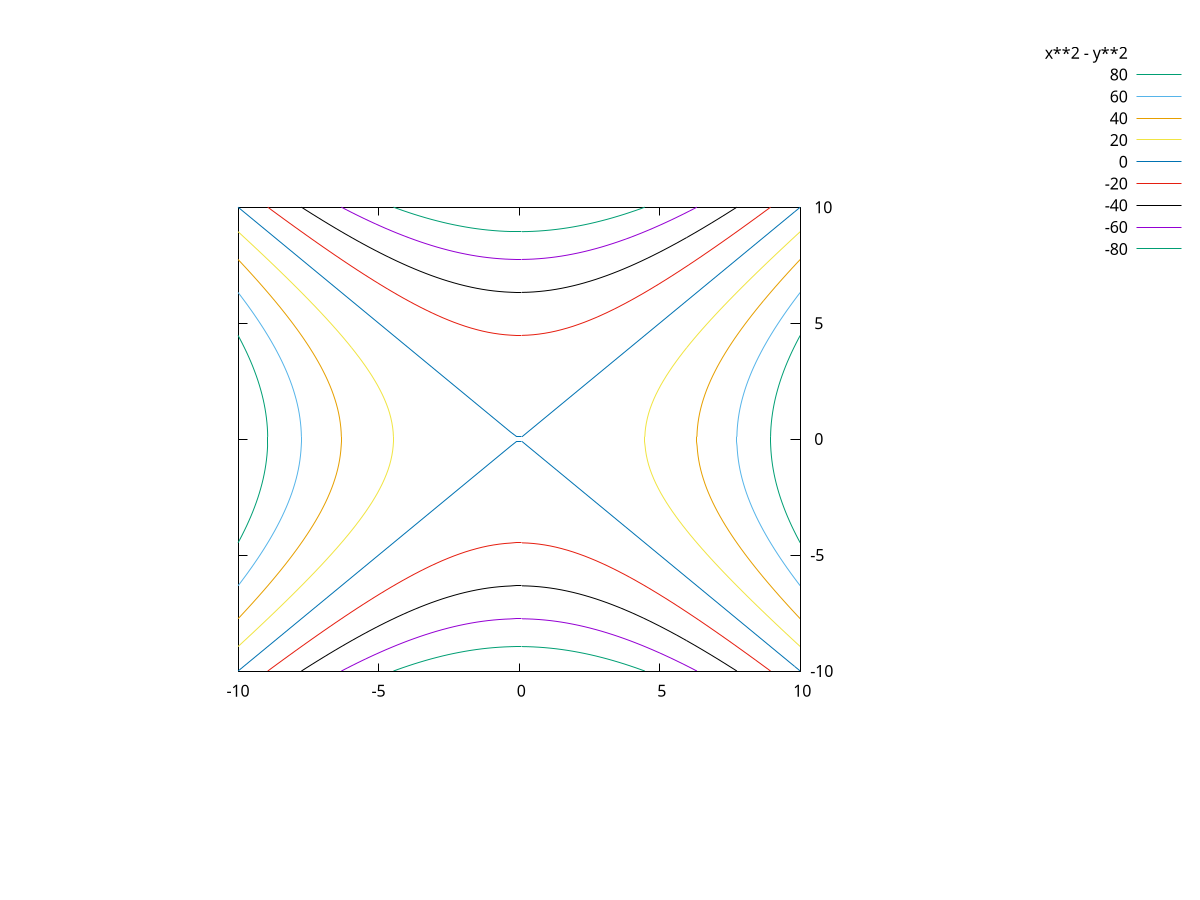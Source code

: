 set terminal pngcairo
set output '2d.contour.png'

set contour
unset surface
set view 0, 0

set isosamples 100
set cntrparam levels 9

set key out

splot x**2 - y**2
